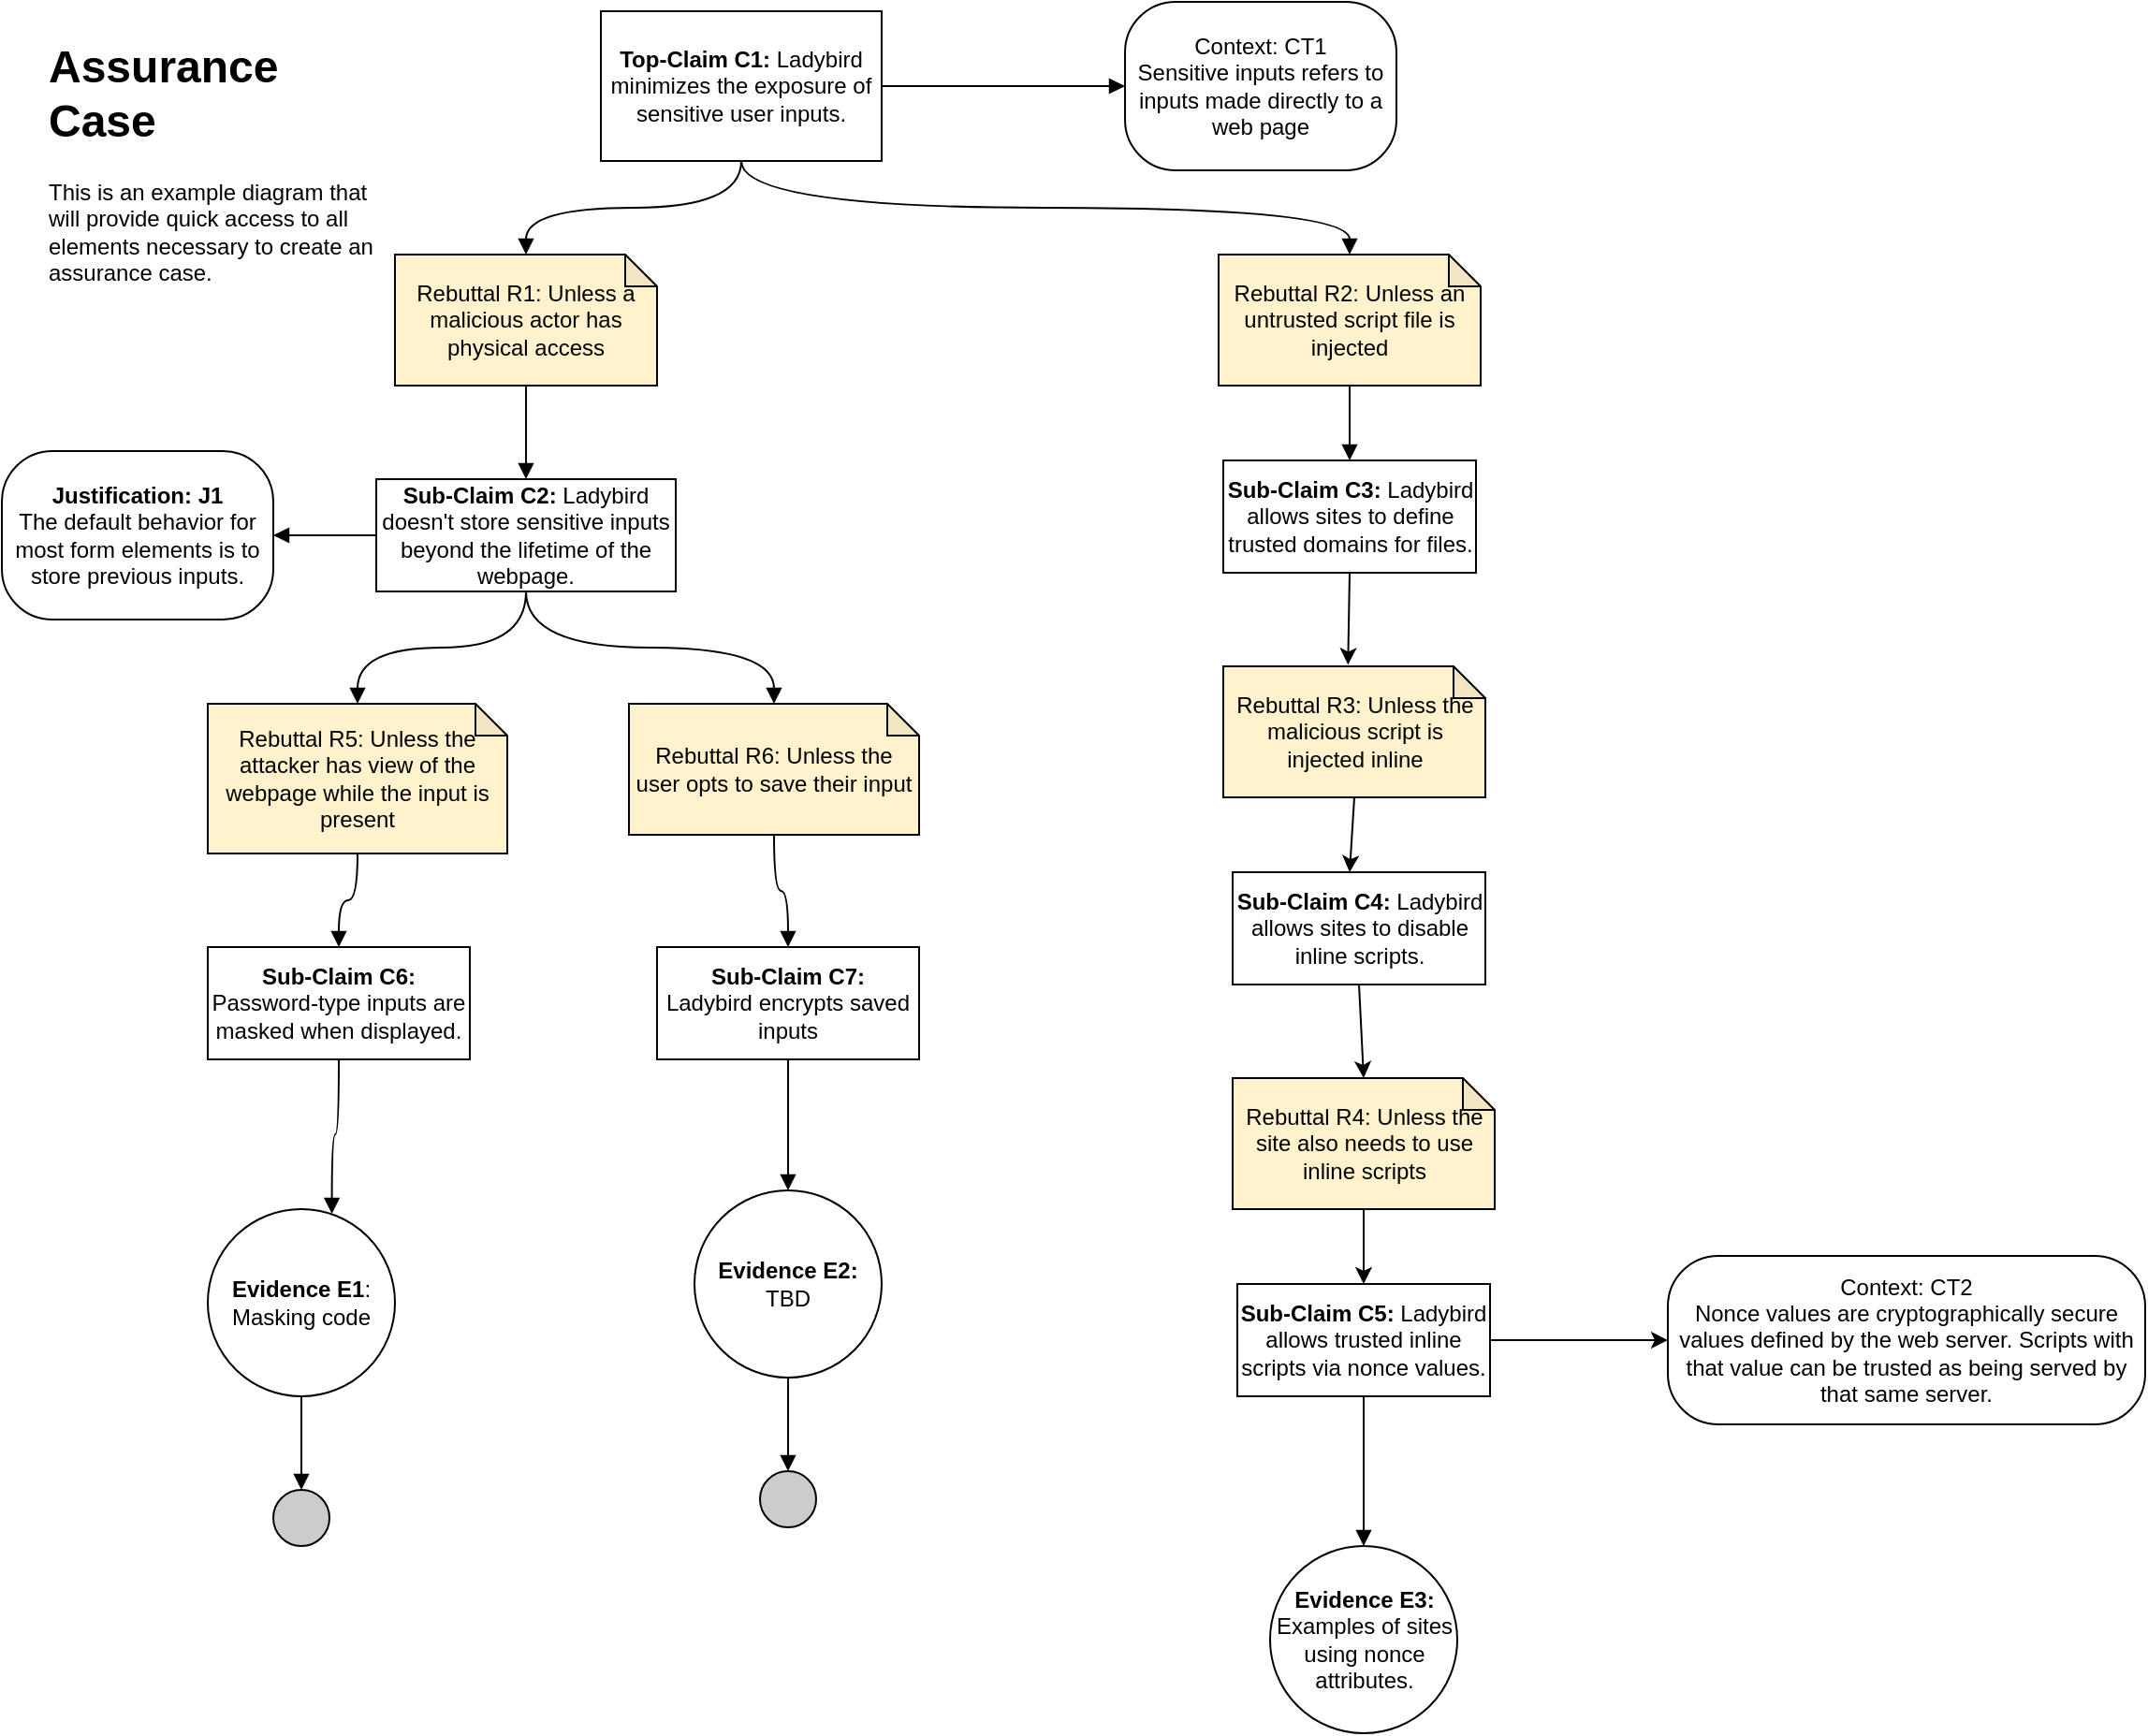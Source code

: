 <mxfile version="28.2.5">
  <diagram id="2RAkf9iS2bYrb-5zrusB" name="Page-1">
    <mxGraphModel dx="1387" dy="574" grid="1" gridSize="10" guides="1" tooltips="1" connect="1" arrows="1" fold="1" page="1" pageScale="1" pageWidth="850" pageHeight="1100" math="0" shadow="0">
      <root>
        <mxCell id="0" />
        <mxCell id="1" parent="0" />
        <mxCell id="EpLoNu7SxfJ4iQwhgqlz-1" value="&lt;h1&gt;Assurance Case&lt;/h1&gt;&lt;p&gt;This is an example diagram that will provide quick access to all elements necessary to create an assurance case.&lt;/p&gt;" style="text;html=1;strokeColor=none;fillColor=none;spacing=5;spacingTop=-20;whiteSpace=wrap;overflow=hidden;rounded=0;" parent="1" vertex="1">
          <mxGeometry x="20" y="20" width="190" height="150" as="geometry" />
        </mxCell>
        <mxCell id="EpLoNu7SxfJ4iQwhgqlz-4" style="edgeStyle=orthogonalEdgeStyle;rounded=0;orthogonalLoop=1;jettySize=auto;html=1;exitX=1;exitY=0.5;exitDx=0;exitDy=0;entryX=0;entryY=0.5;entryDx=0;entryDy=0;endArrow=block;endFill=1;" parent="1" source="EpLoNu7SxfJ4iQwhgqlz-2" target="EpLoNu7SxfJ4iQwhgqlz-3" edge="1">
          <mxGeometry relative="1" as="geometry" />
        </mxCell>
        <mxCell id="EpLoNu7SxfJ4iQwhgqlz-6" value="" style="edgeStyle=orthogonalEdgeStyle;rounded=0;orthogonalLoop=1;jettySize=auto;html=1;endArrow=block;endFill=1;curved=1;" parent="1" source="EpLoNu7SxfJ4iQwhgqlz-2" target="EpLoNu7SxfJ4iQwhgqlz-5" edge="1">
          <mxGeometry relative="1" as="geometry" />
        </mxCell>
        <mxCell id="EpLoNu7SxfJ4iQwhgqlz-2" value="&lt;b&gt;Top-Claim C1:&amp;nbsp;&lt;/b&gt;Ladybird minimizes the exposure of sensitive user inputs." style="rounded=0;whiteSpace=wrap;html=1;" parent="1" vertex="1">
          <mxGeometry x="320" y="10" width="150" height="80" as="geometry" />
        </mxCell>
        <mxCell id="EpLoNu7SxfJ4iQwhgqlz-3" value="Context: CT1&lt;br&gt;Sensitive inputs refers to inputs made directly to a web page" style="rounded=1;whiteSpace=wrap;html=1;arcSize=30;" parent="1" vertex="1">
          <mxGeometry x="600" y="5" width="145" height="90" as="geometry" />
        </mxCell>
        <mxCell id="EpLoNu7SxfJ4iQwhgqlz-9" style="edgeStyle=orthogonalEdgeStyle;curved=1;rounded=0;orthogonalLoop=1;jettySize=auto;html=1;endArrow=block;endFill=1;" parent="1" source="EpLoNu7SxfJ4iQwhgqlz-5" target="EpLoNu7SxfJ4iQwhgqlz-8" edge="1">
          <mxGeometry relative="1" as="geometry" />
        </mxCell>
        <mxCell id="EpLoNu7SxfJ4iQwhgqlz-5" value="Rebuttal R1: Unless a malicious actor has physical access" style="shape=note;whiteSpace=wrap;html=1;backgroundOutline=1;darkOpacity=0.05;size=17;fillColor=#FFF2CC;" parent="1" vertex="1">
          <mxGeometry x="210" y="140" width="140" height="70" as="geometry" />
        </mxCell>
        <mxCell id="EpLoNu7SxfJ4iQwhgqlz-12" style="edgeStyle=orthogonalEdgeStyle;curved=1;rounded=0;orthogonalLoop=1;jettySize=auto;html=1;exitX=0.5;exitY=1;exitDx=0;exitDy=0;entryX=0.5;entryY=0;entryDx=0;entryDy=0;entryPerimeter=0;endArrow=block;endFill=1;" parent="1" source="EpLoNu7SxfJ4iQwhgqlz-8" target="EpLoNu7SxfJ4iQwhgqlz-10" edge="1">
          <mxGeometry relative="1" as="geometry" />
        </mxCell>
        <mxCell id="EpLoNu7SxfJ4iQwhgqlz-13" style="edgeStyle=orthogonalEdgeStyle;curved=1;rounded=0;orthogonalLoop=1;jettySize=auto;html=1;exitX=0.5;exitY=1;exitDx=0;exitDy=0;entryX=0.5;entryY=0;entryDx=0;entryDy=0;entryPerimeter=0;endArrow=block;endFill=1;" parent="1" source="EpLoNu7SxfJ4iQwhgqlz-8" target="EpLoNu7SxfJ4iQwhgqlz-11" edge="1">
          <mxGeometry relative="1" as="geometry" />
        </mxCell>
        <mxCell id="EpLoNu7SxfJ4iQwhgqlz-8" value="&lt;b&gt;Sub-Claim C2: &lt;/b&gt;Ladybird doesn&#39;t store sensitive inputs beyond the lifetime of the webpage." style="rounded=0;whiteSpace=wrap;html=1;" parent="1" vertex="1">
          <mxGeometry x="200" y="260" width="160" height="60" as="geometry" />
        </mxCell>
        <mxCell id="EpLoNu7SxfJ4iQwhgqlz-16" style="edgeStyle=orthogonalEdgeStyle;curved=1;rounded=0;orthogonalLoop=1;jettySize=auto;html=1;exitX=0.5;exitY=1;exitDx=0;exitDy=0;exitPerimeter=0;entryX=0.5;entryY=0;entryDx=0;entryDy=0;endArrow=block;endFill=1;" parent="1" source="EpLoNu7SxfJ4iQwhgqlz-10" target="EpLoNu7SxfJ4iQwhgqlz-14" edge="1">
          <mxGeometry relative="1" as="geometry" />
        </mxCell>
        <mxCell id="EpLoNu7SxfJ4iQwhgqlz-10" value="Rebuttal R5: Unless the attacker has view of the webpage while the input is present" style="shape=note;whiteSpace=wrap;html=1;backgroundOutline=1;darkOpacity=0.05;size=17;fillColor=#FFF2CC;" parent="1" vertex="1">
          <mxGeometry x="110" y="380" width="160" height="80" as="geometry" />
        </mxCell>
        <mxCell id="EpLoNu7SxfJ4iQwhgqlz-17" style="edgeStyle=orthogonalEdgeStyle;curved=1;rounded=0;orthogonalLoop=1;jettySize=auto;html=1;endArrow=block;endFill=1;" parent="1" source="EpLoNu7SxfJ4iQwhgqlz-11" target="EpLoNu7SxfJ4iQwhgqlz-15" edge="1">
          <mxGeometry relative="1" as="geometry" />
        </mxCell>
        <mxCell id="EpLoNu7SxfJ4iQwhgqlz-11" value="Rebuttal R6: Unless the user opts to save their input" style="shape=note;whiteSpace=wrap;html=1;backgroundOutline=1;darkOpacity=0.05;size=17;fillColor=#FFF2CC;" parent="1" vertex="1">
          <mxGeometry x="335" y="380" width="155" height="70" as="geometry" />
        </mxCell>
        <mxCell id="EpLoNu7SxfJ4iQwhgqlz-20" style="edgeStyle=orthogonalEdgeStyle;curved=1;rounded=0;orthogonalLoop=1;jettySize=auto;html=1;exitX=0.5;exitY=1;exitDx=0;exitDy=0;entryX=0.663;entryY=0.025;entryDx=0;entryDy=0;entryPerimeter=0;endArrow=block;endFill=1;" parent="1" source="EpLoNu7SxfJ4iQwhgqlz-14" target="EpLoNu7SxfJ4iQwhgqlz-18" edge="1">
          <mxGeometry relative="1" as="geometry" />
        </mxCell>
        <mxCell id="EpLoNu7SxfJ4iQwhgqlz-14" value="&lt;div&gt;&lt;b&gt;Sub-Claim C6:&lt;/b&gt;&lt;/div&gt;&lt;div&gt;Password-type inputs are masked when displayed.&lt;/div&gt;" style="rounded=0;whiteSpace=wrap;html=1;" parent="1" vertex="1">
          <mxGeometry x="110" y="510" width="140" height="60" as="geometry" />
        </mxCell>
        <mxCell id="EpLoNu7SxfJ4iQwhgqlz-27" style="edgeStyle=orthogonalEdgeStyle;curved=1;rounded=0;orthogonalLoop=1;jettySize=auto;html=1;entryX=0.5;entryY=0;entryDx=0;entryDy=0;endArrow=block;endFill=1;" parent="1" source="EpLoNu7SxfJ4iQwhgqlz-15" target="EpLoNu7SxfJ4iQwhgqlz-26" edge="1">
          <mxGeometry relative="1" as="geometry" />
        </mxCell>
        <mxCell id="EpLoNu7SxfJ4iQwhgqlz-15" value="&lt;div&gt;&lt;b&gt;Sub-Claim C7:&lt;/b&gt;&lt;/div&gt;&lt;div&gt;Ladybird encrypts saved inputs&lt;/div&gt;" style="rounded=0;whiteSpace=wrap;html=1;" parent="1" vertex="1">
          <mxGeometry x="350" y="510" width="140" height="60" as="geometry" />
        </mxCell>
        <mxCell id="EpLoNu7SxfJ4iQwhgqlz-23" style="edgeStyle=orthogonalEdgeStyle;curved=1;rounded=0;orthogonalLoop=1;jettySize=auto;html=1;entryX=0.5;entryY=0;entryDx=0;entryDy=0;endArrow=block;endFill=1;" parent="1" source="EpLoNu7SxfJ4iQwhgqlz-18" target="EpLoNu7SxfJ4iQwhgqlz-22" edge="1">
          <mxGeometry relative="1" as="geometry" />
        </mxCell>
        <UserObject label="&lt;b&gt;Evidence E1&lt;/b&gt;:&lt;br&gt;Masking code" link="https://github.com/LadybirdBrowser/ladybird/blob/1a640b1d9584f723a8bbc465537f03f6d7d49129/Libraries/LibWeb/Layout/TextNode.cpp#L310" id="EpLoNu7SxfJ4iQwhgqlz-18">
          <mxCell style="ellipse;whiteSpace=wrap;html=1;aspect=fixed;fillColor=#ffffff;rounded=0;" parent="1" vertex="1">
            <mxGeometry x="110" y="650" width="100" height="100" as="geometry" />
          </mxCell>
        </UserObject>
        <mxCell id="EpLoNu7SxfJ4iQwhgqlz-22" value="" style="ellipse;whiteSpace=wrap;html=1;aspect=fixed;fillColor=#CCCCCC;" parent="1" vertex="1">
          <mxGeometry x="145" y="800" width="30" height="30" as="geometry" />
        </mxCell>
        <mxCell id="EpLoNu7SxfJ4iQwhgqlz-29" style="edgeStyle=orthogonalEdgeStyle;curved=1;rounded=0;orthogonalLoop=1;jettySize=auto;html=1;entryX=0.5;entryY=0;entryDx=0;entryDy=0;endArrow=block;endFill=1;" parent="1" source="EpLoNu7SxfJ4iQwhgqlz-26" target="EpLoNu7SxfJ4iQwhgqlz-34" edge="1">
          <mxGeometry relative="1" as="geometry">
            <mxPoint x="405" y="820" as="targetPoint" />
          </mxGeometry>
        </mxCell>
        <mxCell id="EpLoNu7SxfJ4iQwhgqlz-26" value="&lt;div&gt;&lt;b&gt;Evidence E2:&lt;/b&gt;&lt;/div&gt;&lt;div&gt;TBD&lt;/div&gt;" style="ellipse;whiteSpace=wrap;html=1;aspect=fixed;fillColor=#ffffff;rounded=0;" parent="1" vertex="1">
          <mxGeometry x="370" y="640" width="100" height="100" as="geometry" />
        </mxCell>
        <mxCell id="EpLoNu7SxfJ4iQwhgqlz-34" value="" style="ellipse;whiteSpace=wrap;html=1;aspect=fixed;fillColor=#CCCCCC;" parent="1" vertex="1">
          <mxGeometry x="405" y="790" width="30" height="30" as="geometry" />
        </mxCell>
        <mxCell id="9r6ZIjnqEndJfNM_S5Ye-2" value="Rebuttal R2: Unless an untrusted script file is injected" style="shape=note;whiteSpace=wrap;html=1;backgroundOutline=1;darkOpacity=0.05;size=17;fillColor=#FFF2CC;" vertex="1" parent="1">
          <mxGeometry x="650" y="140" width="140" height="70" as="geometry" />
        </mxCell>
        <mxCell id="9r6ZIjnqEndJfNM_S5Ye-3" value="" style="edgeStyle=orthogonalEdgeStyle;rounded=0;orthogonalLoop=1;jettySize=auto;html=1;endArrow=block;endFill=1;curved=1;entryX=0.5;entryY=0;entryDx=0;entryDy=0;entryPerimeter=0;exitX=0.5;exitY=1;exitDx=0;exitDy=0;" edge="1" parent="1" source="EpLoNu7SxfJ4iQwhgqlz-2" target="9r6ZIjnqEndJfNM_S5Ye-2">
          <mxGeometry relative="1" as="geometry">
            <mxPoint x="495" y="100" as="sourcePoint" />
            <mxPoint x="380" y="150" as="targetPoint" />
          </mxGeometry>
        </mxCell>
        <mxCell id="9r6ZIjnqEndJfNM_S5Ye-4" value="&lt;b&gt;Sub-Claim C3:&amp;nbsp;&lt;/b&gt;Ladybird allows sites to define trusted domains for files." style="rounded=0;whiteSpace=wrap;html=1;" vertex="1" parent="1">
          <mxGeometry x="652.5" y="250" width="135" height="60" as="geometry" />
        </mxCell>
        <mxCell id="9r6ZIjnqEndJfNM_S5Ye-5" style="edgeStyle=orthogonalEdgeStyle;curved=1;rounded=0;orthogonalLoop=1;jettySize=auto;html=1;endArrow=block;endFill=1;exitX=0.5;exitY=1;exitDx=0;exitDy=0;exitPerimeter=0;entryX=0.5;entryY=0;entryDx=0;entryDy=0;" edge="1" parent="1" source="9r6ZIjnqEndJfNM_S5Ye-2" target="9r6ZIjnqEndJfNM_S5Ye-4">
          <mxGeometry relative="1" as="geometry">
            <mxPoint x="543" y="230" as="sourcePoint" />
            <mxPoint x="530" y="290" as="targetPoint" />
          </mxGeometry>
        </mxCell>
        <mxCell id="9r6ZIjnqEndJfNM_S5Ye-6" value="Rebuttal R3: Unless the malicious script is injected inline" style="shape=note;whiteSpace=wrap;html=1;backgroundOutline=1;darkOpacity=0.05;size=17;fillColor=#FFF2CC;" vertex="1" parent="1">
          <mxGeometry x="652.5" y="360" width="140" height="70" as="geometry" />
        </mxCell>
        <mxCell id="9r6ZIjnqEndJfNM_S5Ye-7" value="" style="endArrow=classic;html=1;rounded=0;exitX=0.5;exitY=1;exitDx=0;exitDy=0;entryX=0.476;entryY=-0.012;entryDx=0;entryDy=0;entryPerimeter=0;" edge="1" parent="1" source="9r6ZIjnqEndJfNM_S5Ye-4" target="9r6ZIjnqEndJfNM_S5Ye-6">
          <mxGeometry width="50" height="50" relative="1" as="geometry">
            <mxPoint x="830" y="340" as="sourcePoint" />
            <mxPoint x="730" y="340" as="targetPoint" />
          </mxGeometry>
        </mxCell>
        <mxCell id="9r6ZIjnqEndJfNM_S5Ye-8" value="&lt;b&gt;Sub-Claim C4:&amp;nbsp;&lt;/b&gt;Ladybird allows sites to disable inline scripts." style="rounded=0;whiteSpace=wrap;html=1;" vertex="1" parent="1">
          <mxGeometry x="657.5" y="470" width="135" height="60" as="geometry" />
        </mxCell>
        <mxCell id="9r6ZIjnqEndJfNM_S5Ye-9" value="" style="endArrow=classic;html=1;rounded=0;exitX=0.5;exitY=1;exitDx=0;exitDy=0;exitPerimeter=0;entryX=0.463;entryY=0;entryDx=0;entryDy=0;entryPerimeter=0;" edge="1" parent="1" source="9r6ZIjnqEndJfNM_S5Ye-6" target="9r6ZIjnqEndJfNM_S5Ye-8">
          <mxGeometry width="50" height="50" relative="1" as="geometry">
            <mxPoint x="820" y="440" as="sourcePoint" />
            <mxPoint x="870" y="390" as="targetPoint" />
          </mxGeometry>
        </mxCell>
        <mxCell id="9r6ZIjnqEndJfNM_S5Ye-12" value="Rebuttal R4: Unless the site also needs to use inline scripts" style="shape=note;whiteSpace=wrap;html=1;backgroundOutline=1;darkOpacity=0.05;size=17;fillColor=#FFF2CC;" vertex="1" parent="1">
          <mxGeometry x="657.5" y="580" width="140" height="70" as="geometry" />
        </mxCell>
        <mxCell id="9r6ZIjnqEndJfNM_S5Ye-13" value="" style="endArrow=classic;html=1;rounded=0;exitX=0.5;exitY=1;exitDx=0;exitDy=0;entryX=0.5;entryY=0;entryDx=0;entryDy=0;entryPerimeter=0;" edge="1" parent="1" source="9r6ZIjnqEndJfNM_S5Ye-8" target="9r6ZIjnqEndJfNM_S5Ye-12">
          <mxGeometry width="50" height="50" relative="1" as="geometry">
            <mxPoint x="853" y="440" as="sourcePoint" />
            <mxPoint x="850" y="490" as="targetPoint" />
          </mxGeometry>
        </mxCell>
        <mxCell id="9r6ZIjnqEndJfNM_S5Ye-14" value="&lt;b&gt;Sub-Claim C5:&amp;nbsp;&lt;/b&gt;Ladybird allows trusted inline scripts via nonce values." style="rounded=0;whiteSpace=wrap;html=1;" vertex="1" parent="1">
          <mxGeometry x="660" y="690" width="135" height="60" as="geometry" />
        </mxCell>
        <mxCell id="9r6ZIjnqEndJfNM_S5Ye-15" value="" style="endArrow=classic;html=1;rounded=0;exitX=0.5;exitY=1;exitDx=0;exitDy=0;entryX=0.5;entryY=0;entryDx=0;entryDy=0;exitPerimeter=0;" edge="1" parent="1" source="9r6ZIjnqEndJfNM_S5Ye-12" target="9r6ZIjnqEndJfNM_S5Ye-14">
          <mxGeometry width="50" height="50" relative="1" as="geometry">
            <mxPoint x="842" y="640" as="sourcePoint" />
            <mxPoint x="845" y="690" as="targetPoint" />
          </mxGeometry>
        </mxCell>
        <mxCell id="9r6ZIjnqEndJfNM_S5Ye-16" value="&lt;div&gt;Context: CT2&lt;/div&gt;&lt;div&gt;Nonce values are cryptographically secure values defined by the web server. Scripts with that value can be trusted as being served by that same server.&lt;/div&gt;" style="rounded=1;whiteSpace=wrap;html=1;arcSize=30;" vertex="1" parent="1">
          <mxGeometry x="890" y="675" width="255" height="90" as="geometry" />
        </mxCell>
        <mxCell id="9r6ZIjnqEndJfNM_S5Ye-17" value="" style="endArrow=classic;html=1;rounded=0;exitX=1;exitY=0.5;exitDx=0;exitDy=0;entryX=0;entryY=0.5;entryDx=0;entryDy=0;" edge="1" parent="1" source="9r6ZIjnqEndJfNM_S5Ye-14" target="9r6ZIjnqEndJfNM_S5Ye-16">
          <mxGeometry width="50" height="50" relative="1" as="geometry">
            <mxPoint x="850" y="650" as="sourcePoint" />
            <mxPoint x="850" y="710" as="targetPoint" />
          </mxGeometry>
        </mxCell>
        <mxCell id="9r6ZIjnqEndJfNM_S5Ye-18" value="&lt;b&gt;Evidence E3: &lt;/b&gt;Examples of sites using nonce attributes." style="ellipse;whiteSpace=wrap;html=1;aspect=fixed;fillColor=#ffffff;rounded=0;" vertex="1" parent="1">
          <mxGeometry x="677.5" y="830" width="100" height="100" as="geometry" />
        </mxCell>
        <mxCell id="9r6ZIjnqEndJfNM_S5Ye-19" style="edgeStyle=orthogonalEdgeStyle;curved=1;rounded=0;orthogonalLoop=1;jettySize=auto;html=1;endArrow=block;endFill=1;exitX=0.5;exitY=1;exitDx=0;exitDy=0;entryX=0.5;entryY=0;entryDx=0;entryDy=0;" edge="1" parent="1" source="9r6ZIjnqEndJfNM_S5Ye-14" target="9r6ZIjnqEndJfNM_S5Ye-18">
          <mxGeometry relative="1" as="geometry">
            <mxPoint x="729.46" y="850" as="sourcePoint" />
            <mxPoint x="757.46" y="930" as="targetPoint" />
          </mxGeometry>
        </mxCell>
        <mxCell id="9r6ZIjnqEndJfNM_S5Ye-20" value="&lt;div&gt;&lt;b&gt;Justification: J1&lt;/b&gt;&lt;/div&gt;&lt;div&gt;The default behavior for most form elements is to store previous inputs.&lt;/div&gt;" style="rounded=1;whiteSpace=wrap;html=1;arcSize=30;" vertex="1" parent="1">
          <mxGeometry y="245" width="145" height="90" as="geometry" />
        </mxCell>
        <mxCell id="9r6ZIjnqEndJfNM_S5Ye-24" style="edgeStyle=orthogonalEdgeStyle;rounded=0;orthogonalLoop=1;jettySize=auto;html=1;entryX=1;entryY=0.5;entryDx=0;entryDy=0;endArrow=block;endFill=1;exitX=0;exitY=0.5;exitDx=0;exitDy=0;" edge="1" parent="1" source="EpLoNu7SxfJ4iQwhgqlz-8" target="9r6ZIjnqEndJfNM_S5Ye-20">
          <mxGeometry relative="1" as="geometry">
            <mxPoint x="180" y="250" as="sourcePoint" />
            <mxPoint x="300" y="290" as="targetPoint" />
          </mxGeometry>
        </mxCell>
      </root>
    </mxGraphModel>
  </diagram>
</mxfile>
